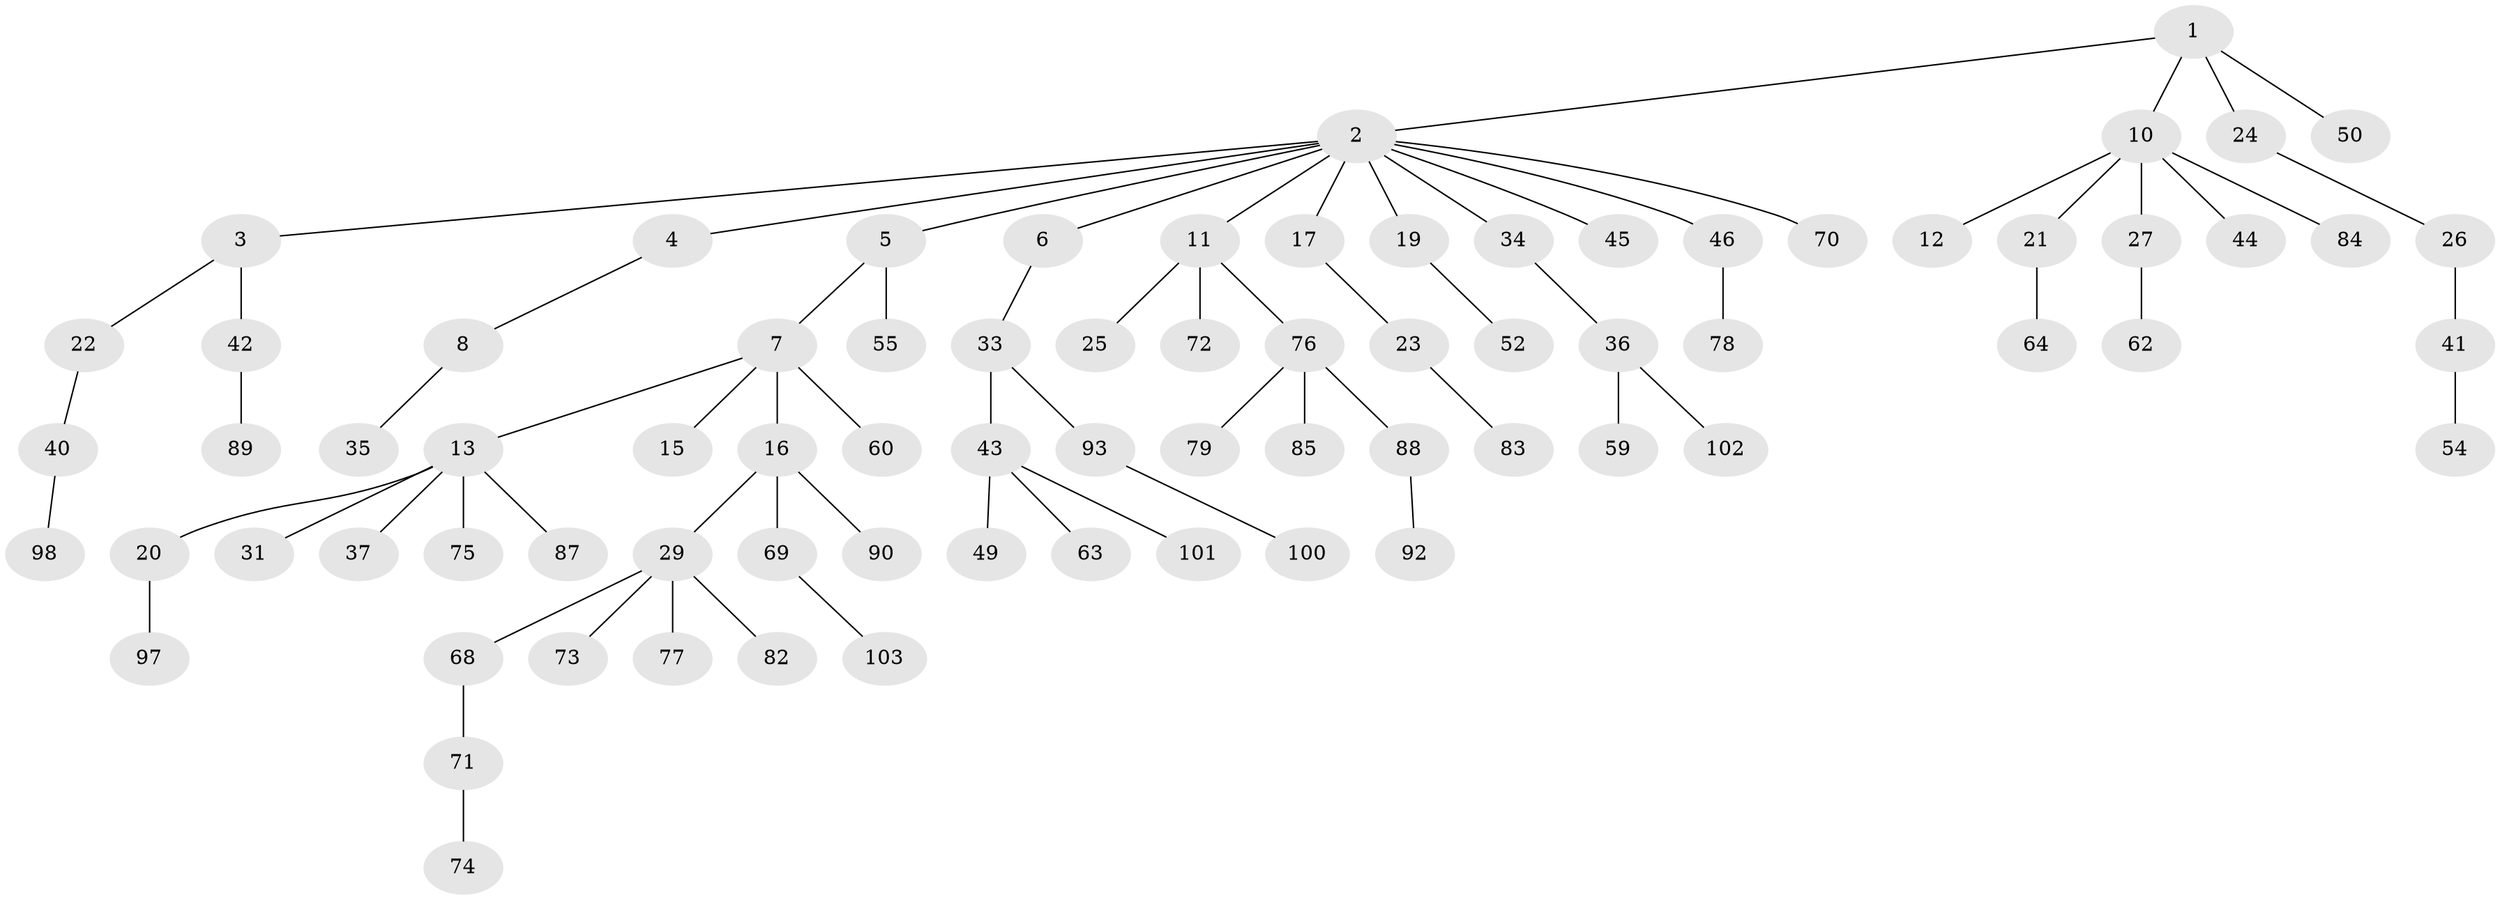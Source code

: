 // original degree distribution, {5: 0.038461538461538464, 9: 0.009615384615384616, 4: 0.04807692307692308, 2: 0.2692307692307692, 3: 0.09615384615384616, 6: 0.028846153846153848, 1: 0.5096153846153846}
// Generated by graph-tools (version 1.1) at 2025/11/02/27/25 16:11:25]
// undirected, 76 vertices, 75 edges
graph export_dot {
graph [start="1"]
  node [color=gray90,style=filled];
  1 [super="+32"];
  2 [super="+9"];
  3 [super="+38"];
  4;
  5;
  6 [super="+104"];
  7 [super="+66"];
  8 [super="+58"];
  10 [super="+14"];
  11 [super="+96"];
  12;
  13 [super="+30"];
  15;
  16 [super="+18"];
  17 [super="+28"];
  19;
  20 [super="+48"];
  21;
  22;
  23 [super="+47"];
  24 [super="+57"];
  25;
  26;
  27 [super="+39"];
  29 [super="+65"];
  31;
  33 [super="+56"];
  34;
  35;
  36 [super="+94"];
  37 [super="+53"];
  40;
  41;
  42 [super="+86"];
  43 [super="+61"];
  44;
  45;
  46 [super="+51"];
  49;
  50;
  52 [super="+81"];
  54 [super="+91"];
  55 [super="+67"];
  59;
  60;
  62;
  63;
  64;
  68;
  69 [super="+99"];
  70;
  71;
  72;
  73;
  74;
  75;
  76 [super="+80"];
  77;
  78;
  79;
  82;
  83;
  84;
  85;
  87;
  88 [super="+95"];
  89;
  90;
  92;
  93;
  97;
  98;
  100;
  101;
  102;
  103;
  1 -- 2;
  1 -- 10;
  1 -- 24;
  1 -- 50;
  2 -- 3;
  2 -- 4;
  2 -- 5;
  2 -- 6;
  2 -- 34;
  2 -- 45;
  2 -- 46;
  2 -- 17;
  2 -- 19;
  2 -- 70;
  2 -- 11;
  3 -- 22;
  3 -- 42;
  4 -- 8;
  5 -- 7;
  5 -- 55;
  6 -- 33;
  7 -- 13;
  7 -- 15;
  7 -- 16;
  7 -- 60;
  8 -- 35;
  10 -- 12;
  10 -- 27;
  10 -- 44;
  10 -- 84;
  10 -- 21;
  11 -- 25;
  11 -- 72;
  11 -- 76;
  13 -- 20;
  13 -- 31;
  13 -- 75;
  13 -- 87;
  13 -- 37;
  16 -- 90;
  16 -- 29;
  16 -- 69;
  17 -- 23;
  19 -- 52;
  20 -- 97;
  21 -- 64;
  22 -- 40;
  23 -- 83;
  24 -- 26;
  26 -- 41;
  27 -- 62;
  29 -- 73;
  29 -- 77;
  29 -- 82;
  29 -- 68;
  33 -- 43;
  33 -- 93;
  34 -- 36;
  36 -- 59;
  36 -- 102;
  40 -- 98;
  41 -- 54;
  42 -- 89;
  43 -- 49;
  43 -- 63;
  43 -- 101;
  46 -- 78;
  68 -- 71;
  69 -- 103;
  71 -- 74;
  76 -- 79;
  76 -- 85;
  76 -- 88;
  88 -- 92;
  93 -- 100;
}
